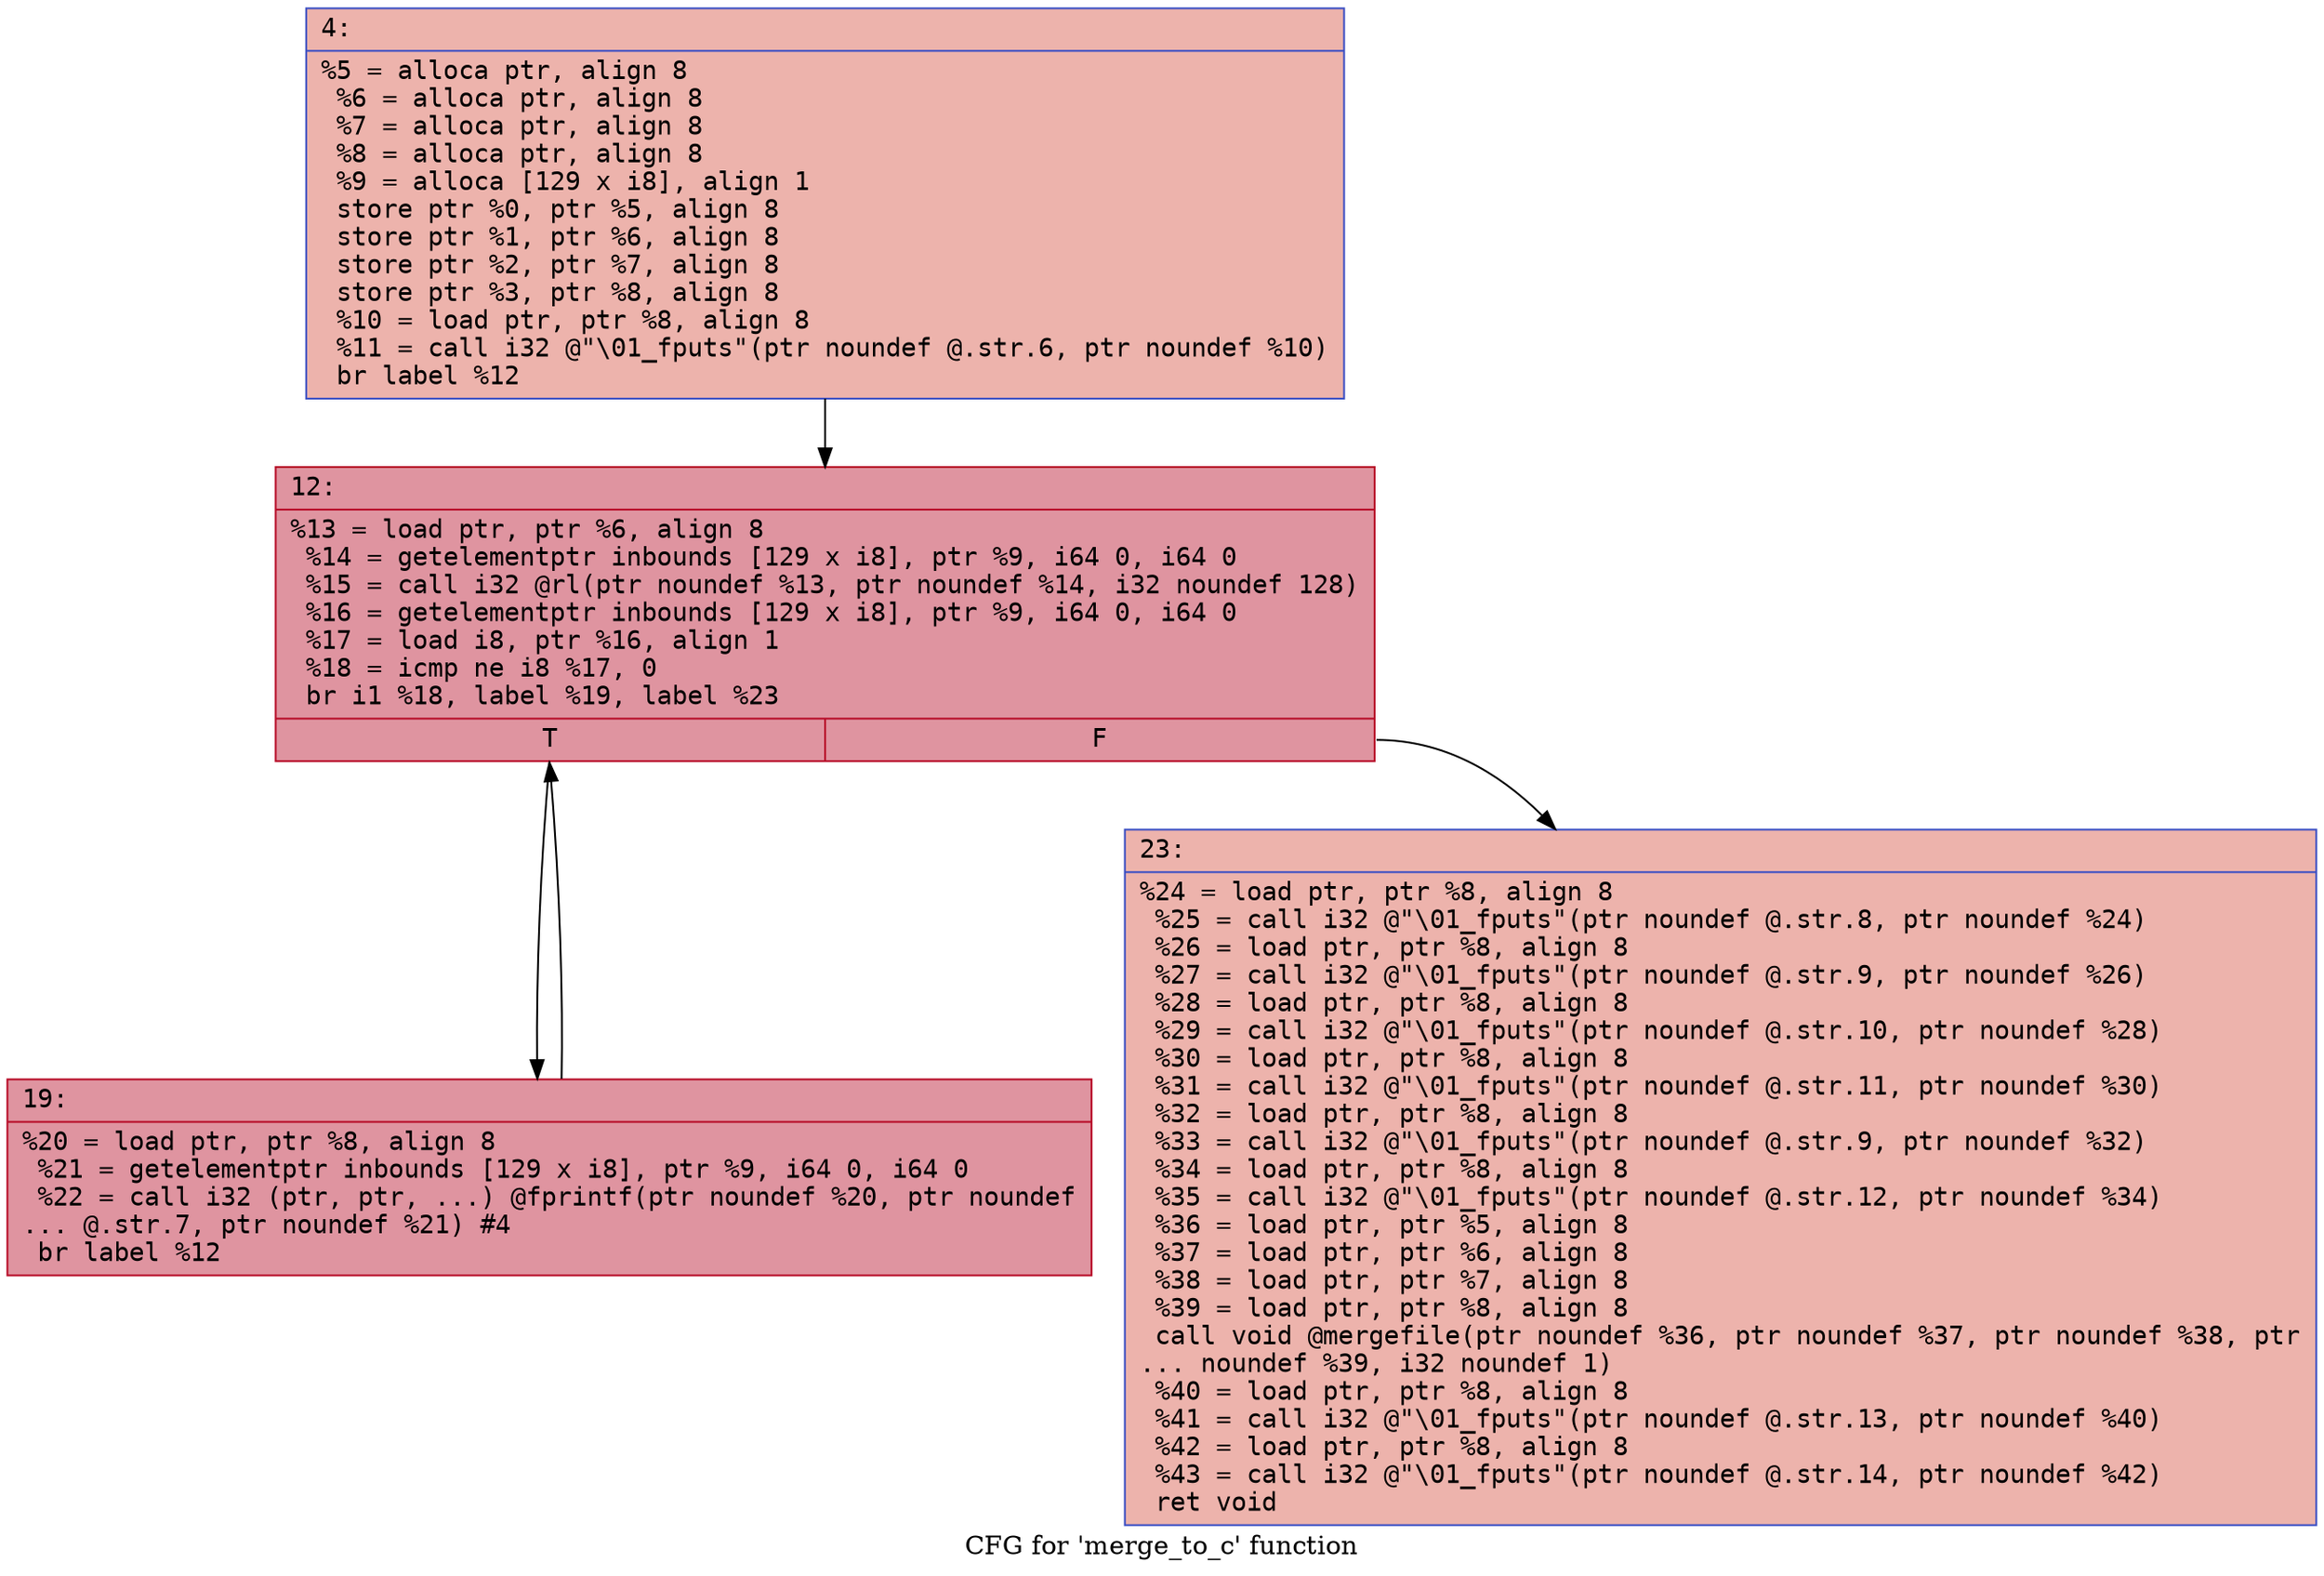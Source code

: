digraph "CFG for 'merge_to_c' function" {
	label="CFG for 'merge_to_c' function";

	Node0x600003b0e800 [shape=record,color="#3d50c3ff", style=filled, fillcolor="#d6524470" fontname="Courier",label="{4:\l|  %5 = alloca ptr, align 8\l  %6 = alloca ptr, align 8\l  %7 = alloca ptr, align 8\l  %8 = alloca ptr, align 8\l  %9 = alloca [129 x i8], align 1\l  store ptr %0, ptr %5, align 8\l  store ptr %1, ptr %6, align 8\l  store ptr %2, ptr %7, align 8\l  store ptr %3, ptr %8, align 8\l  %10 = load ptr, ptr %8, align 8\l  %11 = call i32 @\"\\01_fputs\"(ptr noundef @.str.6, ptr noundef %10)\l  br label %12\l}"];
	Node0x600003b0e800 -> Node0x600003b0e850[tooltip="4 -> 12\nProbability 100.00%" ];
	Node0x600003b0e850 [shape=record,color="#b70d28ff", style=filled, fillcolor="#b70d2870" fontname="Courier",label="{12:\l|  %13 = load ptr, ptr %6, align 8\l  %14 = getelementptr inbounds [129 x i8], ptr %9, i64 0, i64 0\l  %15 = call i32 @rl(ptr noundef %13, ptr noundef %14, i32 noundef 128)\l  %16 = getelementptr inbounds [129 x i8], ptr %9, i64 0, i64 0\l  %17 = load i8, ptr %16, align 1\l  %18 = icmp ne i8 %17, 0\l  br i1 %18, label %19, label %23\l|{<s0>T|<s1>F}}"];
	Node0x600003b0e850:s0 -> Node0x600003b0e8a0[tooltip="12 -> 19\nProbability 96.88%" ];
	Node0x600003b0e850:s1 -> Node0x600003b0e8f0[tooltip="12 -> 23\nProbability 3.12%" ];
	Node0x600003b0e8a0 [shape=record,color="#b70d28ff", style=filled, fillcolor="#b70d2870" fontname="Courier",label="{19:\l|  %20 = load ptr, ptr %8, align 8\l  %21 = getelementptr inbounds [129 x i8], ptr %9, i64 0, i64 0\l  %22 = call i32 (ptr, ptr, ...) @fprintf(ptr noundef %20, ptr noundef\l... @.str.7, ptr noundef %21) #4\l  br label %12\l}"];
	Node0x600003b0e8a0 -> Node0x600003b0e850[tooltip="19 -> 12\nProbability 100.00%" ];
	Node0x600003b0e8f0 [shape=record,color="#3d50c3ff", style=filled, fillcolor="#d6524470" fontname="Courier",label="{23:\l|  %24 = load ptr, ptr %8, align 8\l  %25 = call i32 @\"\\01_fputs\"(ptr noundef @.str.8, ptr noundef %24)\l  %26 = load ptr, ptr %8, align 8\l  %27 = call i32 @\"\\01_fputs\"(ptr noundef @.str.9, ptr noundef %26)\l  %28 = load ptr, ptr %8, align 8\l  %29 = call i32 @\"\\01_fputs\"(ptr noundef @.str.10, ptr noundef %28)\l  %30 = load ptr, ptr %8, align 8\l  %31 = call i32 @\"\\01_fputs\"(ptr noundef @.str.11, ptr noundef %30)\l  %32 = load ptr, ptr %8, align 8\l  %33 = call i32 @\"\\01_fputs\"(ptr noundef @.str.9, ptr noundef %32)\l  %34 = load ptr, ptr %8, align 8\l  %35 = call i32 @\"\\01_fputs\"(ptr noundef @.str.12, ptr noundef %34)\l  %36 = load ptr, ptr %5, align 8\l  %37 = load ptr, ptr %6, align 8\l  %38 = load ptr, ptr %7, align 8\l  %39 = load ptr, ptr %8, align 8\l  call void @mergefile(ptr noundef %36, ptr noundef %37, ptr noundef %38, ptr\l... noundef %39, i32 noundef 1)\l  %40 = load ptr, ptr %8, align 8\l  %41 = call i32 @\"\\01_fputs\"(ptr noundef @.str.13, ptr noundef %40)\l  %42 = load ptr, ptr %8, align 8\l  %43 = call i32 @\"\\01_fputs\"(ptr noundef @.str.14, ptr noundef %42)\l  ret void\l}"];
}
